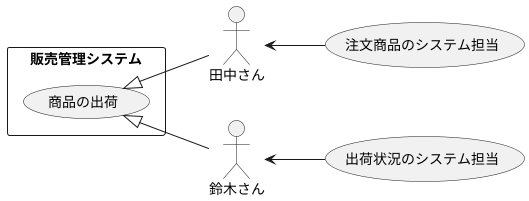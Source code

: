 @startuml 演習2―5
left to right direction
actor 田中さん
actor 鈴木さん
usecase 出荷状況のシステム担当
usecase 注文商品のシステム担当

rectangle 販売管理システム{
    usecase 商品の出荷    
}
商品の出荷 <|-- 田中さん 
商品の出荷 <|-- 鈴木さん
田中さん <-- 注文商品のシステム担当
鈴木さん <-- 出荷状況のシステム担当
    
@enduml